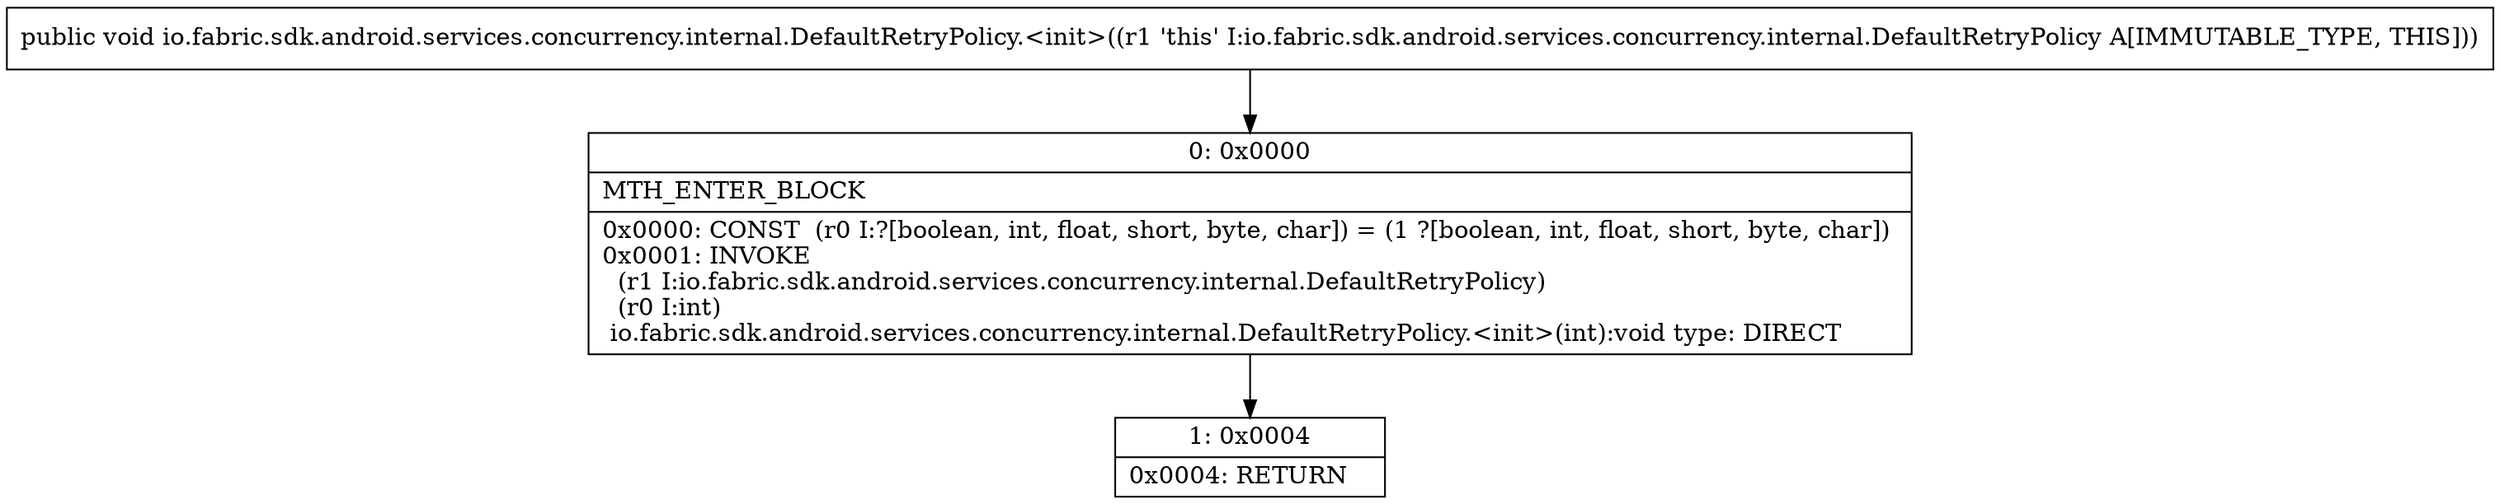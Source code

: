 digraph "CFG forio.fabric.sdk.android.services.concurrency.internal.DefaultRetryPolicy.\<init\>()V" {
Node_0 [shape=record,label="{0\:\ 0x0000|MTH_ENTER_BLOCK\l|0x0000: CONST  (r0 I:?[boolean, int, float, short, byte, char]) = (1 ?[boolean, int, float, short, byte, char]) \l0x0001: INVOKE  \l  (r1 I:io.fabric.sdk.android.services.concurrency.internal.DefaultRetryPolicy)\l  (r0 I:int)\l io.fabric.sdk.android.services.concurrency.internal.DefaultRetryPolicy.\<init\>(int):void type: DIRECT \l}"];
Node_1 [shape=record,label="{1\:\ 0x0004|0x0004: RETURN   \l}"];
MethodNode[shape=record,label="{public void io.fabric.sdk.android.services.concurrency.internal.DefaultRetryPolicy.\<init\>((r1 'this' I:io.fabric.sdk.android.services.concurrency.internal.DefaultRetryPolicy A[IMMUTABLE_TYPE, THIS])) }"];
MethodNode -> Node_0;
Node_0 -> Node_1;
}

